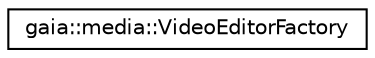 digraph G
{
  edge [fontname="Helvetica",fontsize="10",labelfontname="Helvetica",labelfontsize="10"];
  node [fontname="Helvetica",fontsize="10",shape=record];
  rankdir=LR;
  Node1 [label="gaia::media::VideoEditorFactory",height=0.2,width=0.4,color="black", fillcolor="white", style="filled",URL="$d7/dcb/classgaia_1_1media_1_1_video_editor_factory.html"];
}
